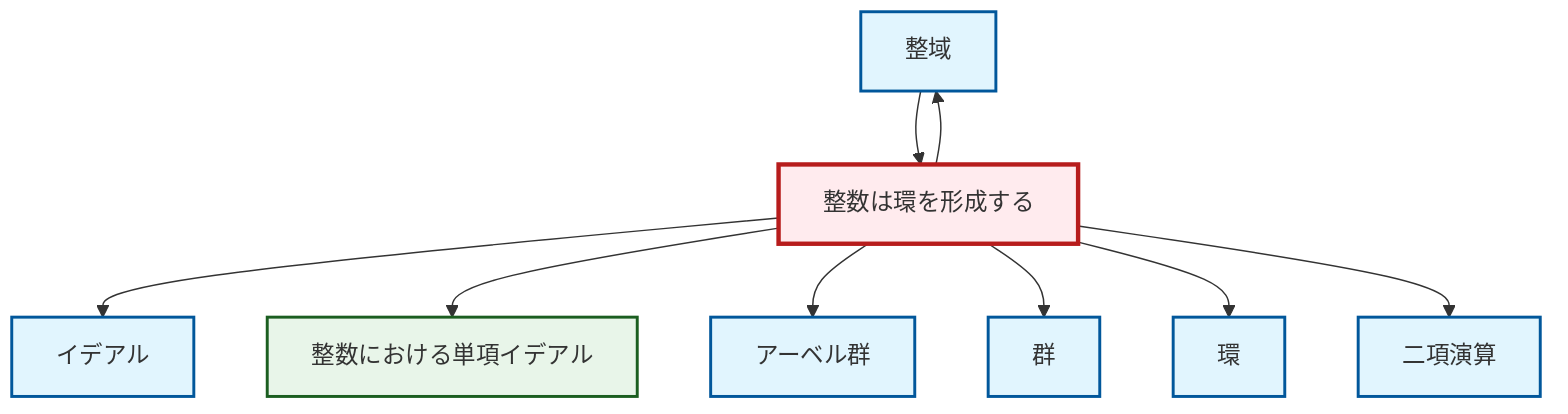 graph TD
    classDef definition fill:#e1f5fe,stroke:#01579b,stroke-width:2px
    classDef theorem fill:#f3e5f5,stroke:#4a148c,stroke-width:2px
    classDef axiom fill:#fff3e0,stroke:#e65100,stroke-width:2px
    classDef example fill:#e8f5e9,stroke:#1b5e20,stroke-width:2px
    classDef current fill:#ffebee,stroke:#b71c1c,stroke-width:3px
    def-ring["環"]:::definition
    def-group["群"]:::definition
    ex-principal-ideal["整数における単項イデアル"]:::example
    def-ideal["イデアル"]:::definition
    def-integral-domain["整域"]:::definition
    def-abelian-group["アーベル群"]:::definition
    def-binary-operation["二項演算"]:::definition
    ex-integers-ring["整数は環を形成する"]:::example
    ex-integers-ring --> def-ideal
    ex-integers-ring --> ex-principal-ideal
    ex-integers-ring --> def-abelian-group
    ex-integers-ring --> def-integral-domain
    ex-integers-ring --> def-group
    ex-integers-ring --> def-ring
    ex-integers-ring --> def-binary-operation
    def-integral-domain --> ex-integers-ring
    class ex-integers-ring current
